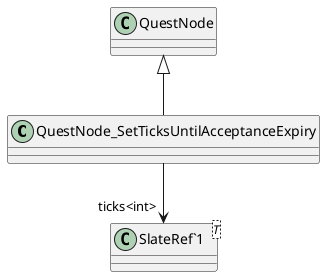 @startuml
class QuestNode_SetTicksUntilAcceptanceExpiry {
}
class "SlateRef`1"<T> {
}
QuestNode <|-- QuestNode_SetTicksUntilAcceptanceExpiry
QuestNode_SetTicksUntilAcceptanceExpiry --> "ticks<int>" "SlateRef`1"
@enduml
